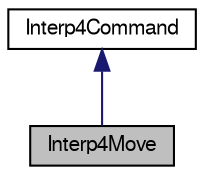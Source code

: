 digraph "Interp4Move"
{
 // LATEX_PDF_SIZE
  edge [fontname="FreeSans",fontsize="10",labelfontname="FreeSans",labelfontsize="10"];
  node [fontname="FreeSans",fontsize="10",shape=record];
  Node1 [label="Interp4Move",height=0.2,width=0.4,color="black", fillcolor="grey75", style="filled", fontcolor="black",tooltip="Modeluje polecenie dla robota mobilnego, które wymusza jego ruch do przodu."];
  Node2 -> Node1 [dir="back",color="midnightblue",fontsize="10",style="solid",fontname="FreeSans"];
  Node2 [label="Interp4Command",height=0.2,width=0.4,color="black", fillcolor="white", style="filled",URL="$classInterp4Command.html",tooltip="Modeluje abstrakcyjne polecenie dla robota mobilnego."];
}
